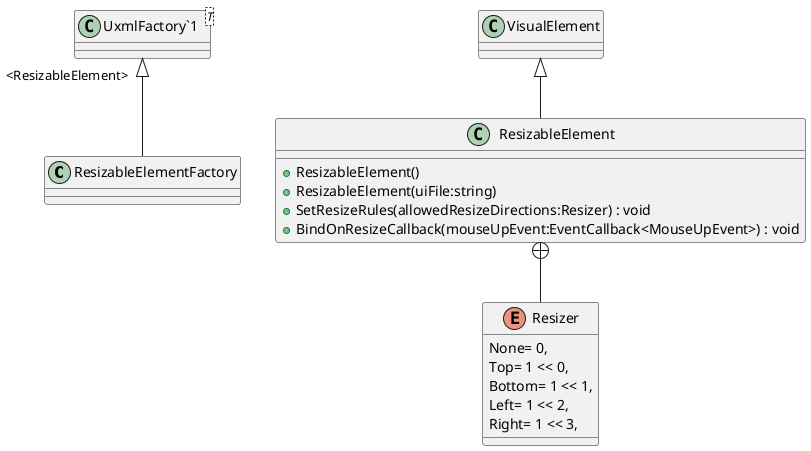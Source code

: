 @startuml
class ResizableElementFactory {
}
class ResizableElement {
    + ResizableElement()
    + ResizableElement(uiFile:string)
    + SetResizeRules(allowedResizeDirections:Resizer) : void
    + BindOnResizeCallback(mouseUpEvent:EventCallback<MouseUpEvent>) : void
}
class "UxmlFactory`1"<T> {
}
enum Resizer {
    None= 0,
    Top= 1 << 0,
    Bottom= 1 << 1,
    Left= 1 << 2,
    Right= 1 << 3,
}
"UxmlFactory`1" "<ResizableElement>" <|-- ResizableElementFactory
VisualElement <|-- ResizableElement
ResizableElement +-- Resizer
@enduml
